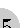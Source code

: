 input TEX;

vardef texlabel@#(expr strname, pos) text p =
	label@#(TEX(strname), pos) p
enddef;

vardef mathlabel@#(expr strname, pos) text p =
	label@#(TEX("$" & strname & "$"), pos) p
enddef;

vardef heap_interval primary $ =
	save n;
	numeric n;

	%message "heap_interval " & decimal($);
	% find highest bit
	n := 1;
	forever:
		exitif (n*2) > $;
		n := n * 2;
	endfor

	% n = 2^{\lfloor \log_2^$ \rfloor}

	if (n <= $) and ($ <= (n + 1)):
		n := n / 4;
	else:
		n := n / 2;
	fi;

	if n < 1:
		n := 1;
	fi;

	n
enddef;

vardef img_bintree(suffix A)(expr i, p, n, xunit, yunit, gsize) :=
image(
	save fr;
	path fr;
	fr := fullcircle scaled gsize;

	%message "img subheap " & decimal(n);

	save nn;
	numeric nn;
	nn := n / 2;
	if nn < 0.5:
		nn := 0.5;
	fi;

	fill fr shifted p withcolor .8white;
	label(decimal(A.key[i]), p) withcolor black;

	if known(A.left[i]) and (A.left[i] >= 0):
		save cp;
		pair cp;
		cp := (xpart p - nn * xunit, ypart p - yunit);

		drawarrow ((fr shifted p) intersectionpoint (p -- cp))
			..((fr shifted cp) intersectionpoint (p -- cp)) withcolor black;
		draw img_bintree(A)(A.left[i], cp, nn, xunit, yunit, gsize);
	fi;

	if known(A.right[i]) and (A.right[i] >= 0):
		save cp;
		pair cp;
		cp := (xpart p + nn * xunit, ypart p - yunit);
		drawarrow ((fr shifted p) intersectionpoint (p -- cp))
			..((fr shifted cp) intersectionpoint (p -- cp)) withcolor black;
		draw img_bintree(A)(A.right[i], cp, nn, xunit, yunit, gsize);
	fi;
)
enddef;

vardef imgTenFourOne :=
image(
	numeric A.key[], A.left[], A.right[];
	numeric A.len;
	A.len := 10;	% data length
	numeric NIL;
	NIL := -1;

	A.key[ 1] := 17; A.left[ 1] := 8; A.right[ 1] := 9;
	A.key[ 2] := 14; A.left[ 2] := NIL; A.right[ 2] := NIL;
	A.key[ 3] := 12; A.left[ 3] := NIL; A.right[ 3] := NIL;
	A.key[ 4] := 20; A.left[ 4] := 10; A.right[ 4] := NIL;
	A.key[ 5] := 33; A.left[ 5] := 2; A.right[ 5] := NIL;
	A.key[ 6] := 15; A.left[ 6] := 1; A.right[ 6] := 4;
	A.key[ 7] := 28; A.left[ 7] := NIL; A.right[ 7] := NIL;
	A.key[ 8] := 22; A.left[ 8] := NIL; A.right[ 8] := NIL;
	A.key[ 9] := 13; A.left[ 9] := 3; A.right[ 9] := 7;
	A.key[10] := 25; A.left[10] := NIL; A.right[10] := 5;

	draw img_bintree(A)(6, (0,0), heap_interval(A.len), .5cm, .7cm, .5cm);
)
enddef;

beginfig(1);
	draw imgTenFourOne;
endfig;

end;
